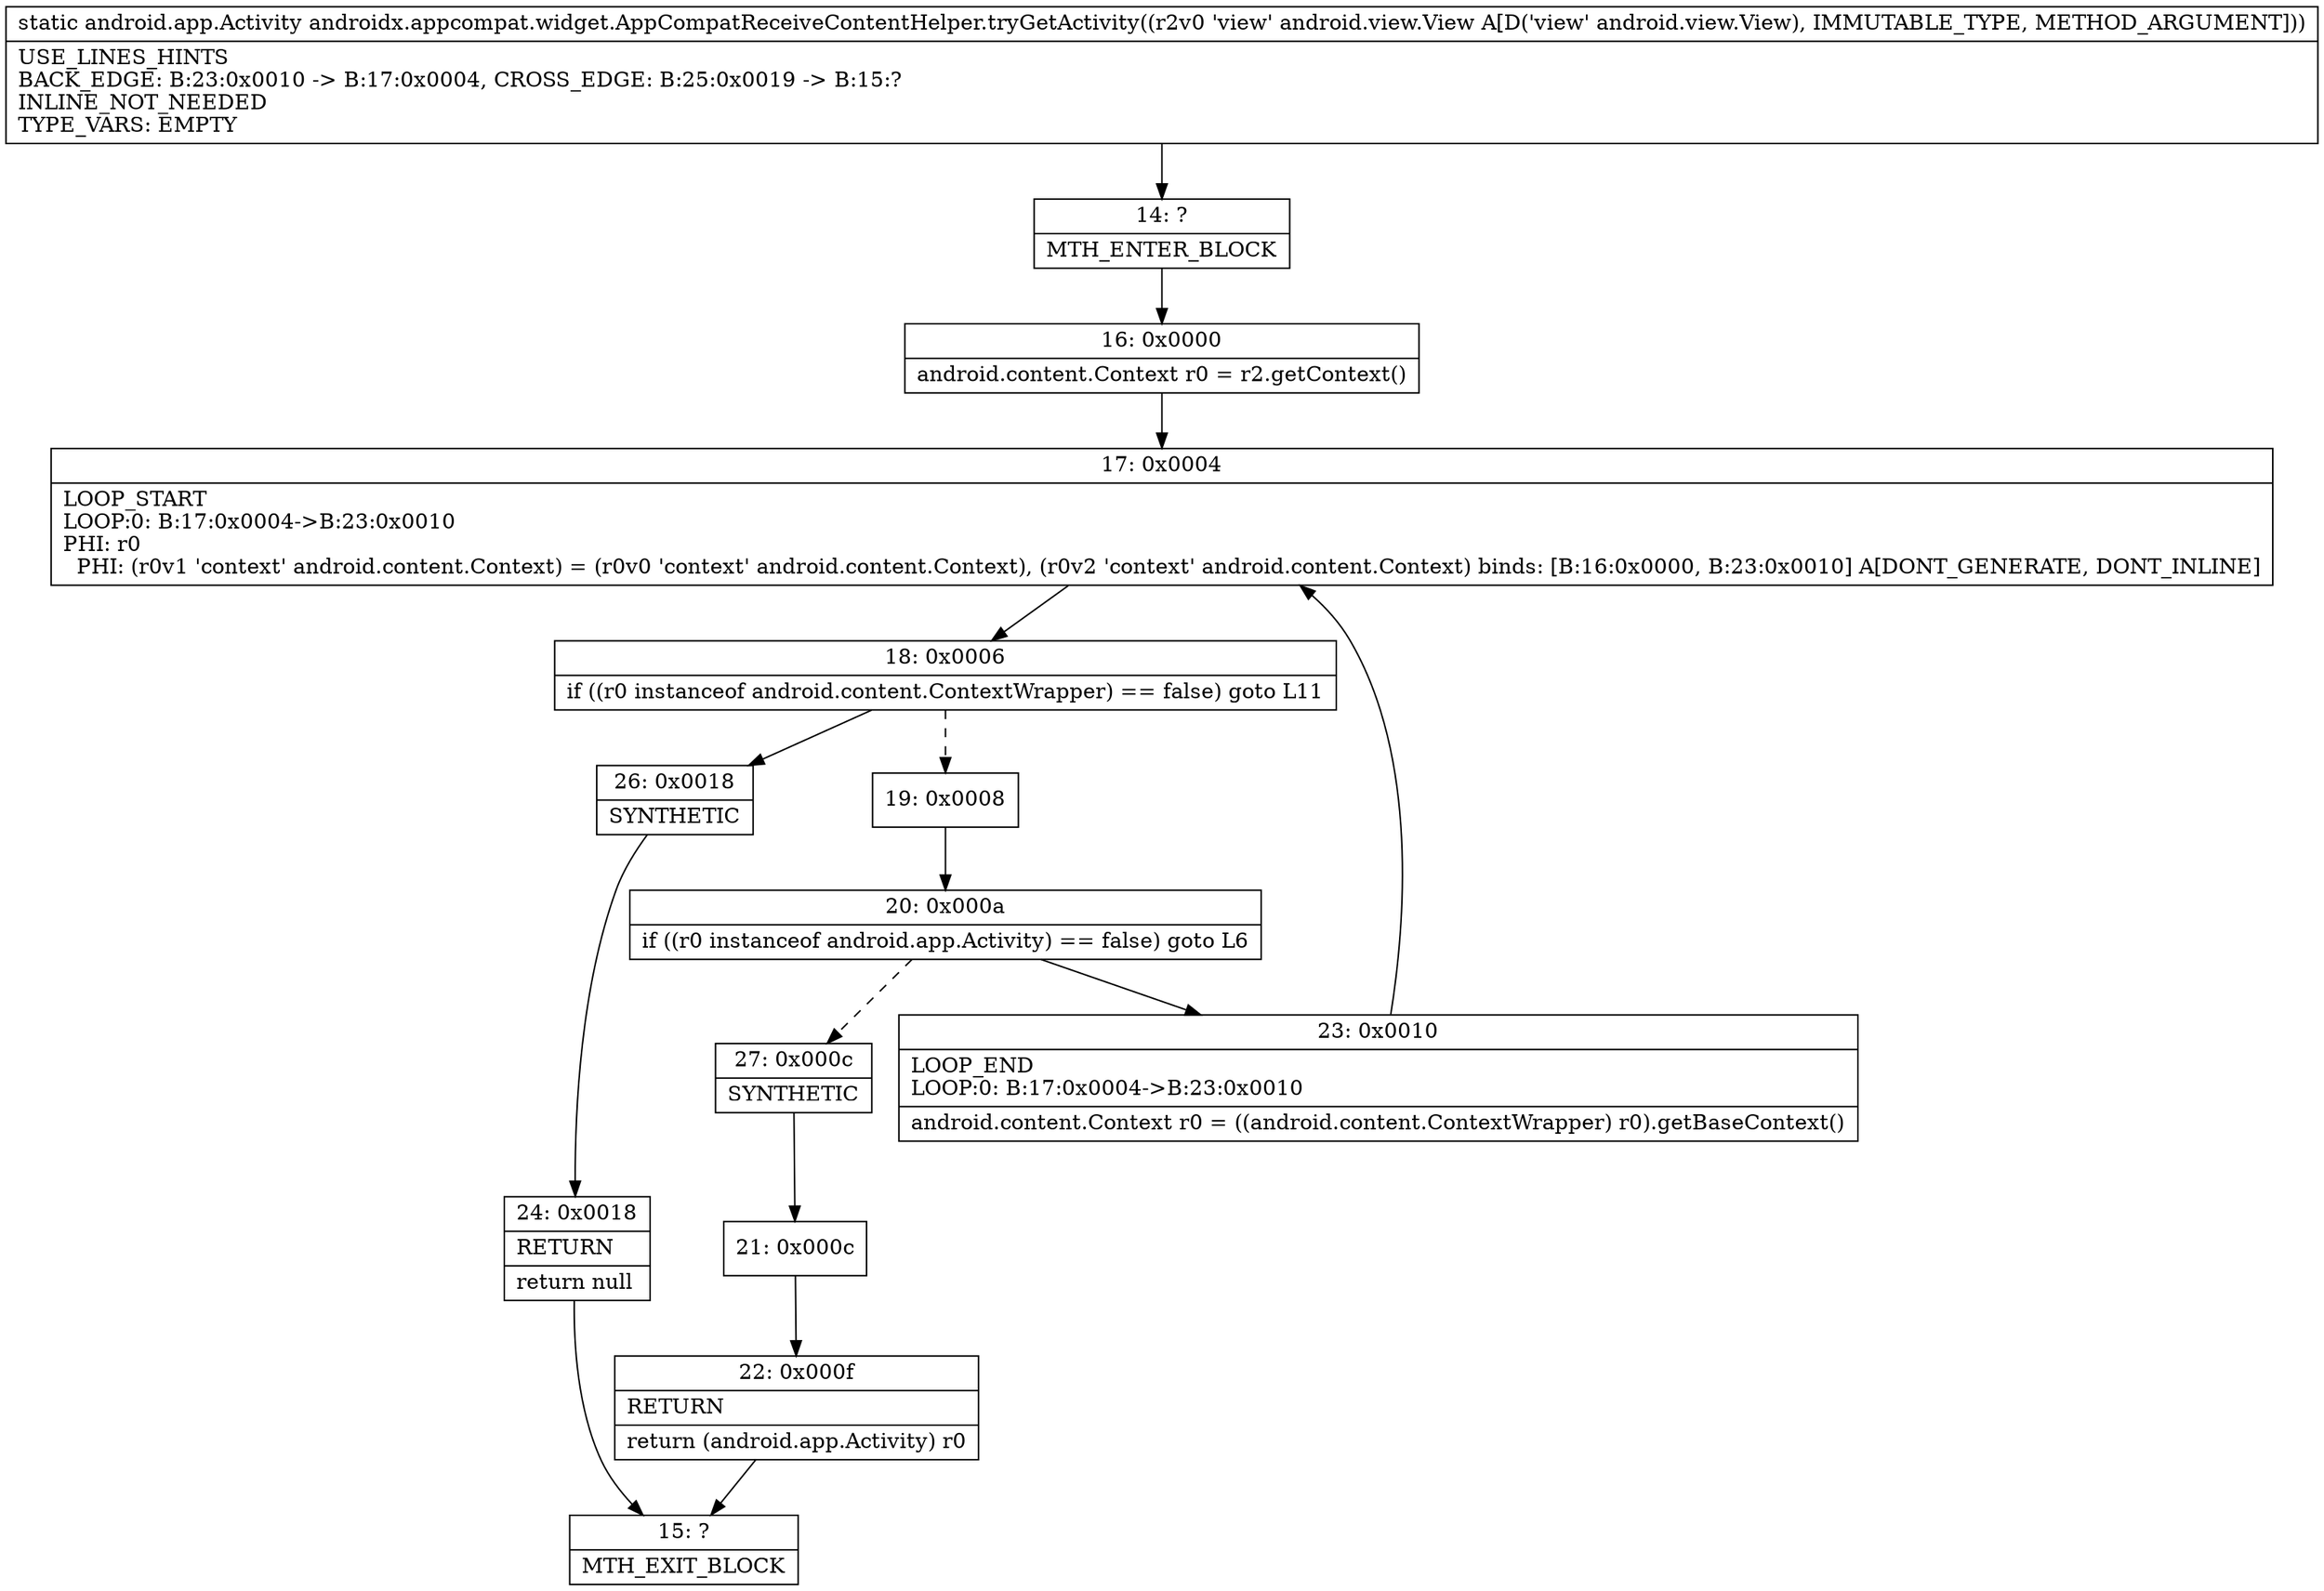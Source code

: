 digraph "CFG forandroidx.appcompat.widget.AppCompatReceiveContentHelper.tryGetActivity(Landroid\/view\/View;)Landroid\/app\/Activity;" {
Node_14 [shape=record,label="{14\:\ ?|MTH_ENTER_BLOCK\l}"];
Node_16 [shape=record,label="{16\:\ 0x0000|android.content.Context r0 = r2.getContext()\l}"];
Node_17 [shape=record,label="{17\:\ 0x0004|LOOP_START\lLOOP:0: B:17:0x0004\-\>B:23:0x0010\lPHI: r0 \l  PHI: (r0v1 'context' android.content.Context) = (r0v0 'context' android.content.Context), (r0v2 'context' android.content.Context) binds: [B:16:0x0000, B:23:0x0010] A[DONT_GENERATE, DONT_INLINE]\l}"];
Node_18 [shape=record,label="{18\:\ 0x0006|if ((r0 instanceof android.content.ContextWrapper) == false) goto L11\l}"];
Node_19 [shape=record,label="{19\:\ 0x0008}"];
Node_20 [shape=record,label="{20\:\ 0x000a|if ((r0 instanceof android.app.Activity) == false) goto L6\l}"];
Node_23 [shape=record,label="{23\:\ 0x0010|LOOP_END\lLOOP:0: B:17:0x0004\-\>B:23:0x0010\l|android.content.Context r0 = ((android.content.ContextWrapper) r0).getBaseContext()\l}"];
Node_27 [shape=record,label="{27\:\ 0x000c|SYNTHETIC\l}"];
Node_21 [shape=record,label="{21\:\ 0x000c}"];
Node_22 [shape=record,label="{22\:\ 0x000f|RETURN\l|return (android.app.Activity) r0\l}"];
Node_15 [shape=record,label="{15\:\ ?|MTH_EXIT_BLOCK\l}"];
Node_26 [shape=record,label="{26\:\ 0x0018|SYNTHETIC\l}"];
Node_24 [shape=record,label="{24\:\ 0x0018|RETURN\l|return null\l}"];
MethodNode[shape=record,label="{static android.app.Activity androidx.appcompat.widget.AppCompatReceiveContentHelper.tryGetActivity((r2v0 'view' android.view.View A[D('view' android.view.View), IMMUTABLE_TYPE, METHOD_ARGUMENT]))  | USE_LINES_HINTS\lBACK_EDGE: B:23:0x0010 \-\> B:17:0x0004, CROSS_EDGE: B:25:0x0019 \-\> B:15:?\lINLINE_NOT_NEEDED\lTYPE_VARS: EMPTY\l}"];
MethodNode -> Node_14;Node_14 -> Node_16;
Node_16 -> Node_17;
Node_17 -> Node_18;
Node_18 -> Node_19[style=dashed];
Node_18 -> Node_26;
Node_19 -> Node_20;
Node_20 -> Node_23;
Node_20 -> Node_27[style=dashed];
Node_23 -> Node_17;
Node_27 -> Node_21;
Node_21 -> Node_22;
Node_22 -> Node_15;
Node_26 -> Node_24;
Node_24 -> Node_15;
}

